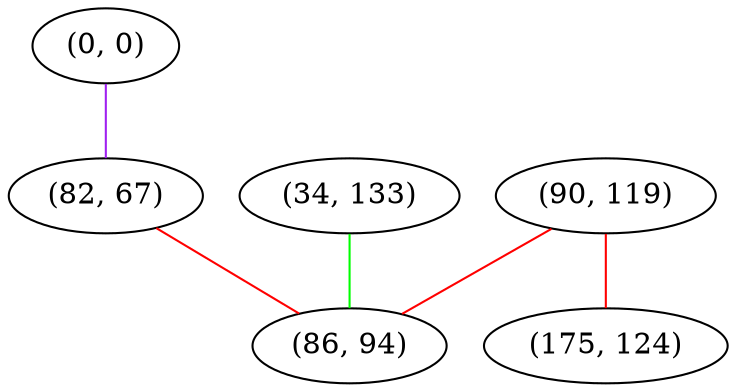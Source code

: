 graph "" {
"(0, 0)";
"(82, 67)";
"(90, 119)";
"(175, 124)";
"(34, 133)";
"(86, 94)";
"(0, 0)" -- "(82, 67)"  [color=purple, key=0, weight=4];
"(82, 67)" -- "(86, 94)"  [color=red, key=0, weight=1];
"(90, 119)" -- "(175, 124)"  [color=red, key=0, weight=1];
"(90, 119)" -- "(86, 94)"  [color=red, key=0, weight=1];
"(34, 133)" -- "(86, 94)"  [color=green, key=0, weight=2];
}
